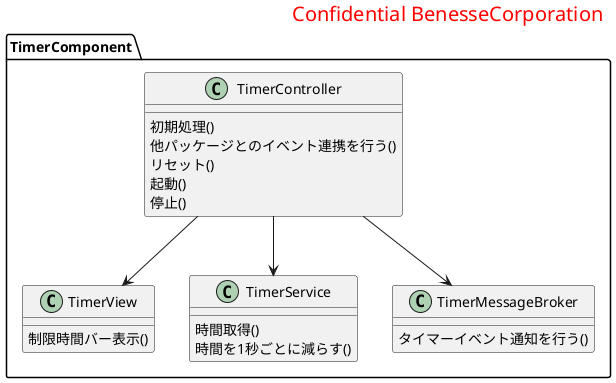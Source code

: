 @startuml TimerClassDiagram
right header <size:20><color:red>Confidential BenesseCorporation</color></size>

package TimerComponent {
    class TimerController {
        初期処理()
        他パッケージとのイベント連携を行う()
        リセット()
        起動()
        停止()

    }
    class TimerView {
        制限時間バー表示()
    }
    class TimerService {
        時間取得()
        時間を1秒ごとに減らす()
    }
    class TimerMessageBroker {
        タイマーイベント通知を行う()
    }

    TimerController --> TimerView
    TimerController --> TimerService
    TimerController --> TimerMessageBroker
}

@enduml